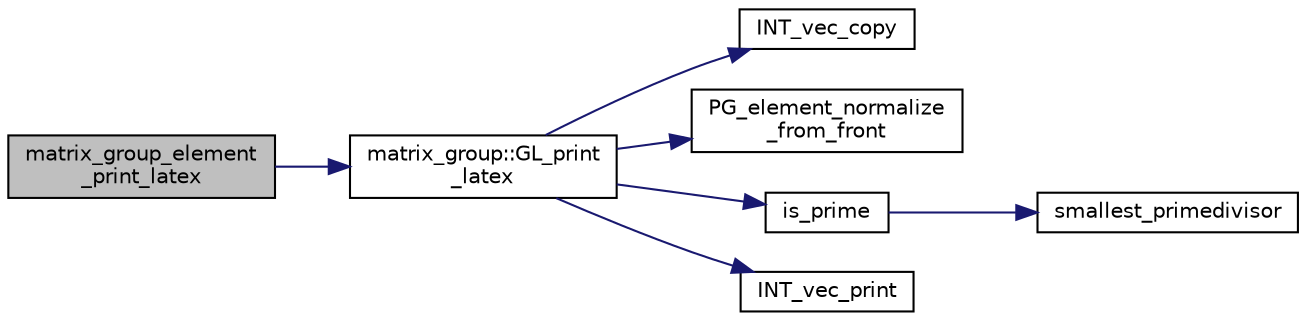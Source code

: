 digraph "matrix_group_element_print_latex"
{
  edge [fontname="Helvetica",fontsize="10",labelfontname="Helvetica",labelfontsize="10"];
  node [fontname="Helvetica",fontsize="10",shape=record];
  rankdir="LR";
  Node7429 [label="matrix_group_element\l_print_latex",height=0.2,width=0.4,color="black", fillcolor="grey75", style="filled", fontcolor="black"];
  Node7429 -> Node7430 [color="midnightblue",fontsize="10",style="solid",fontname="Helvetica"];
  Node7430 [label="matrix_group::GL_print\l_latex",height=0.2,width=0.4,color="black", fillcolor="white", style="filled",URL="$d3/ded/classmatrix__group.html#a3dee033516b0e1688aefe95a483d9d76"];
  Node7430 -> Node7431 [color="midnightblue",fontsize="10",style="solid",fontname="Helvetica"];
  Node7431 [label="INT_vec_copy",height=0.2,width=0.4,color="black", fillcolor="white", style="filled",URL="$df/dbf/sajeeb_8_c.html#ac2d875e27e009af6ec04d17254d11075"];
  Node7430 -> Node7432 [color="midnightblue",fontsize="10",style="solid",fontname="Helvetica"];
  Node7432 [label="PG_element_normalize\l_from_front",height=0.2,width=0.4,color="black", fillcolor="white", style="filled",URL="$d4/d67/geometry_8h.html#af675caf5f9975573455c8d93cb56bf95"];
  Node7430 -> Node7433 [color="midnightblue",fontsize="10",style="solid",fontname="Helvetica"];
  Node7433 [label="is_prime",height=0.2,width=0.4,color="black", fillcolor="white", style="filled",URL="$de/dc5/algebra__and__number__theory_8h.html#ac98a0478ba82b9568613df1c8df7e3b8"];
  Node7433 -> Node7434 [color="midnightblue",fontsize="10",style="solid",fontname="Helvetica"];
  Node7434 [label="smallest_primedivisor",height=0.2,width=0.4,color="black", fillcolor="white", style="filled",URL="$df/dda/number__theory_8_c.html#a89238384b70e5f0f19ac179ca88d468d"];
  Node7430 -> Node7435 [color="midnightblue",fontsize="10",style="solid",fontname="Helvetica"];
  Node7435 [label="INT_vec_print",height=0.2,width=0.4,color="black", fillcolor="white", style="filled",URL="$df/dbf/sajeeb_8_c.html#a79a5901af0b47dd0d694109543c027fe"];
}
